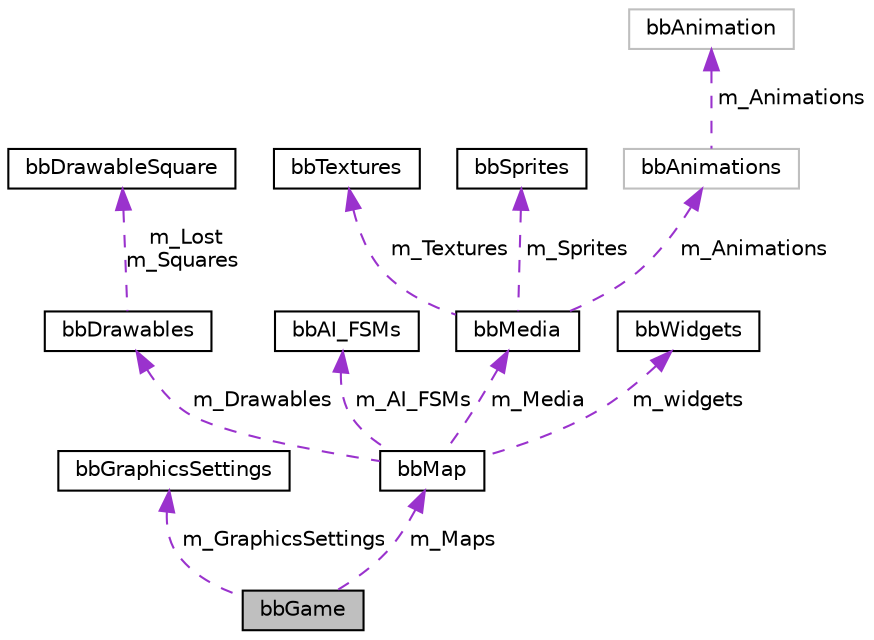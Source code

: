 digraph "bbGame"
{
 // LATEX_PDF_SIZE
  edge [fontname="Helvetica",fontsize="10",labelfontname="Helvetica",labelfontsize="10"];
  node [fontname="Helvetica",fontsize="10",shape=record];
  Node1 [label="bbGame",height=0.2,width=0.4,color="black", fillcolor="grey75", style="filled", fontcolor="black",tooltip="bbGame is the root of all data stored by the game."];
  Node2 -> Node1 [dir="back",color="darkorchid3",fontsize="10",style="dashed",label=" m_GraphicsSettings" ,fontname="Helvetica"];
  Node2 [label="bbGraphicsSettings",height=0.2,width=0.4,color="black", fillcolor="white", style="filled",URL="$structbbGraphicsSettings.html",tooltip="bbGraphicsSettings contains data pertaining to the window the game is being displayed in"];
  Node3 -> Node1 [dir="back",color="darkorchid3",fontsize="10",style="dashed",label=" m_Maps" ,fontname="Helvetica"];
  Node3 [label="bbMap",height=0.2,width=0.4,color="black", fillcolor="white", style="filled",URL="$structbbMap.html",tooltip="bbMap stores all the game data pertaining to one map in the game. There should be enough data provide..."];
  Node4 -> Node3 [dir="back",color="darkorchid3",fontsize="10",style="dashed",label=" m_Drawables" ,fontname="Helvetica"];
  Node4 [label="bbDrawables",height=0.2,width=0.4,color="black", fillcolor="white", style="filled",URL="$structbbDrawables.html",tooltip="bbDrawables contains drawables from all squares of the maps' ground surface"];
  Node5 -> Node4 [dir="back",color="darkorchid3",fontsize="10",style="dashed",label=" m_Lost\nm_Squares" ,fontname="Helvetica"];
  Node5 [label="bbDrawableSquare",height=0.2,width=0.4,color="black", fillcolor="white", style="filled",URL="$structbbDrawableSquare.html",tooltip="bbDrawableSquare contains drawables from one square of the maps' ground surface"];
  Node6 -> Node3 [dir="back",color="darkorchid3",fontsize="10",style="dashed",label=" m_AI_FSMs" ,fontname="Helvetica"];
  Node6 [label="bbAI_FSMs",height=0.2,width=0.4,color="black", fillcolor="white", style="filled",URL="$structbbAI__FSMs.html",tooltip="bbAI_FSMs is a container for objects of type bbAI_FSM"];
  Node7 -> Node3 [dir="back",color="darkorchid3",fontsize="10",style="dashed",label=" m_Media" ,fontname="Helvetica"];
  Node7 [label="bbMedia",height=0.2,width=0.4,color="black", fillcolor="white", style="filled",URL="$structbbMedia.html",tooltip="bbMedia stores all of the graphics, etc needed to display everything drawn to the screen,..."];
  Node8 -> Node7 [dir="back",color="darkorchid3",fontsize="10",style="dashed",label=" m_Textures" ,fontname="Helvetica"];
  Node8 [label="bbTextures",height=0.2,width=0.4,color="black", fillcolor="white", style="filled",URL="$structbbTextures.html",tooltip="sfTexture is define in SFML as raw pixel data bbTextures is a container for sfTextures"];
  Node9 -> Node7 [dir="back",color="darkorchid3",fontsize="10",style="dashed",label=" m_Sprites" ,fontname="Helvetica"];
  Node9 [label="bbSprites",height=0.2,width=0.4,color="black", fillcolor="white", style="filled",URL="$structbbSprites.html",tooltip="sfSprite is the basic object drawn to the viewport bbSprites is a container for sfSprites used in a s..."];
  Node10 -> Node7 [dir="back",color="darkorchid3",fontsize="10",style="dashed",label=" m_Animations" ,fontname="Helvetica"];
  Node10 [label="bbAnimations",height=0.2,width=0.4,color="grey75", fillcolor="white", style="filled",URL="$structbbAnimations.html",tooltip=" "];
  Node11 -> Node10 [dir="back",color="darkorchid3",fontsize="10",style="dashed",label=" m_Animations" ,fontname="Helvetica"];
  Node11 [label="bbAnimation",height=0.2,width=0.4,color="grey75", fillcolor="white", style="filled",URL="$structbbAnimation.html",tooltip=" "];
  Node12 -> Node3 [dir="back",color="darkorchid3",fontsize="10",style="dashed",label=" m_widgets" ,fontname="Helvetica"];
  Node12 [label="bbWidgets",height=0.2,width=0.4,color="black", fillcolor="white", style="filled",URL="$structbbWidgets.html",tooltip="bbWidgets is a container for objects of type bbWisget"];
}
